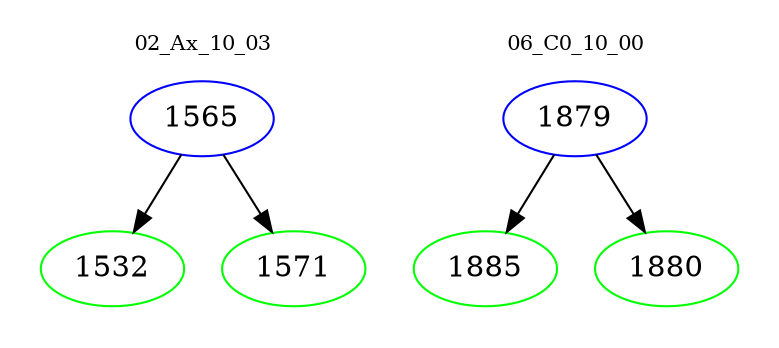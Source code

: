 digraph{
subgraph cluster_0 {
color = white
label = "02_Ax_10_03";
fontsize=10;
T0_1565 [label="1565", color="blue"]
T0_1565 -> T0_1532 [color="black"]
T0_1532 [label="1532", color="green"]
T0_1565 -> T0_1571 [color="black"]
T0_1571 [label="1571", color="green"]
}
subgraph cluster_1 {
color = white
label = "06_C0_10_00";
fontsize=10;
T1_1879 [label="1879", color="blue"]
T1_1879 -> T1_1885 [color="black"]
T1_1885 [label="1885", color="green"]
T1_1879 -> T1_1880 [color="black"]
T1_1880 [label="1880", color="green"]
}
}
